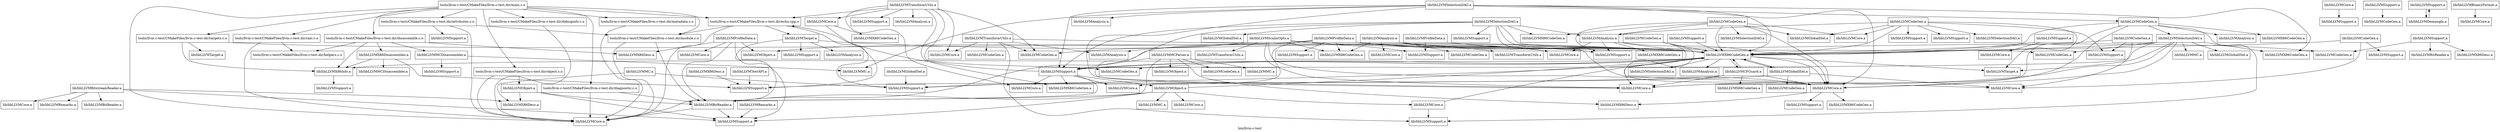 digraph "bin/llvm-c-test" {
	label="bin/llvm-c-test";

	Node0x55925152c318 [shape=record,shape=record,label="{tools/llvm-c-test/CMakeFiles/llvm-c-test.dir/attributes.c.o}"];
	Node0x55925152c318 -> Node0x559251540408;
	Node0x55925152c318 -> Node0x5592515388f0;
	Node0x55925152c318 -> Node0x55925153da30;
	Node0x559251540408 [shape=record,shape=record,label="{tools/llvm-c-test/CMakeFiles/llvm-c-test.dir/module.c.o}"];
	Node0x559251540408 -> Node0x5592515416b8;
	Node0x559251540408 -> Node0x5592515388f0;
	Node0x5592515388f0 [shape=record,shape=record,label="{lib/libLLVMCore.a}"];
	Node0x55925153da30 [shape=record,shape=record,label="{lib/libLLVMSupport.a}"];
	Node0x55925152d0e8 [shape=record,shape=record,label="{tools/llvm-c-test/CMakeFiles/llvm-c-test.dir/calc.c.o}"];
	Node0x55925152d0e8 -> Node0x559251530bd0;
	Node0x55925152d0e8 -> Node0x5592515388f0;
	Node0x559251530bd0 [shape=record,shape=record,label="{tools/llvm-c-test/CMakeFiles/llvm-c-test.dir/helpers.c.o}"];
	Node0x55925152e398 [shape=record,shape=record,label="{tools/llvm-c-test/CMakeFiles/llvm-c-test.dir/debuginfo.c.o}"];
	Node0x55925152e398 -> Node0x5592515388f0;
	Node0x55925152f308 [shape=record,shape=record,label="{tools/llvm-c-test/CMakeFiles/llvm-c-test.dir/diagnostic.c.o}"];
	Node0x55925152f308 -> Node0x5592515416b8;
	Node0x55925152f308 -> Node0x5592515388f0;
	Node0x5592515416b8 [shape=record,shape=record,label="{lib/libLLVMBitReader.a}"];
	Node0x5592515416b8 -> Node0x5592515388f0;
	Node0x5592515416b8 -> Node0x55925152e878;
	Node0x55925152e9b0 [shape=record,shape=record,label="{tools/llvm-c-test/CMakeFiles/llvm-c-test.dir/disassemble.c.o}"];
	Node0x55925152e9b0 -> Node0x559251530bd0;
	Node0x55925152e9b0 -> Node0x55925152c998;
	Node0x55925152e9b0 -> Node0x559251538068;
	Node0x55925152e9b0 -> Node0x55925153d418;
	Node0x55925152e9b0 -> Node0x55925153b6d8;
	Node0x55925152c998 [shape=record,shape=record,label="{lib/libLLVMX86Desc.a}"];
	Node0x559251538068 [shape=record,shape=record,label="{lib/libLLVMX86Disassembler.a}"];
	Node0x559251538068 -> Node0x55925153d418;
	Node0x559251538068 -> Node0x55925153a428;
	Node0x559251538068 -> Node0x559251541c00;
	Node0x55925153d418 [shape=record,shape=record,label="{lib/libLLVMX86Info.a}"];
	Node0x55925153d418 -> Node0x5592515368d8;
	Node0x55925153b6d8 [shape=record,shape=record,label="{lib/libLLVMMCDisassembler.a}"];
	Node0x55925153b6d8 -> Node0x5592515303b0;
	Node0x55925153b6d8 -> Node0x559251542e48;
	Node0x55925152fb90 [shape=record,shape=record,label="{tools/llvm-c-test/CMakeFiles/llvm-c-test.dir/echo.cpp.o}"];
	Node0x55925152fb90 -> Node0x559251540408;
	Node0x55925152fb90 -> Node0x5592515388f0;
	Node0x55925152fb90 -> Node0x55925152e468;
	Node0x55925152fb90 -> Node0x559251532770;
	Node0x55925152e468 [shape=record,shape=record,label="{lib/libLLVMSupport.a}"];
	Node0x559251532770 [shape=record,shape=record,label="{lib/libLLVMTarget.a}"];
	Node0x559251532770 -> Node0x55925153d7c0;
	Node0x559251532770 -> Node0x5592515388f0;
	Node0x559251532770 -> Node0x55925152f5e0;
	Node0x559251532770 -> Node0x55925152cda8;
	Node0x55925153fab0 [shape=record,shape=record,label="{tools/llvm-c-test/CMakeFiles/llvm-c-test.dir/main.c.o}"];
	Node0x55925153fab0 -> Node0x55925152c318;
	Node0x55925153fab0 -> Node0x55925152d0e8;
	Node0x55925153fab0 -> Node0x55925152e398;
	Node0x55925153fab0 -> Node0x55925152f308;
	Node0x55925153fab0 -> Node0x55925152e9b0;
	Node0x55925153fab0 -> Node0x55925152fb90;
	Node0x55925153fab0 -> Node0x559251540408;
	Node0x55925153fab0 -> Node0x559251540e98;
	Node0x55925153fab0 -> Node0x55925153aaa8;
	Node0x55925153fab0 -> Node0x55925153b400;
	Node0x55925153fab0 -> Node0x5592515388f0;
	Node0x559251540e98 [shape=record,shape=record,label="{tools/llvm-c-test/CMakeFiles/llvm-c-test.dir/metadata.c.o}"];
	Node0x559251540e98 -> Node0x5592515388f0;
	Node0x55925153aaa8 [shape=record,shape=record,label="{tools/llvm-c-test/CMakeFiles/llvm-c-test.dir/object.c.o}"];
	Node0x55925153aaa8 -> Node0x5592515388f0;
	Node0x55925153aaa8 -> Node0x559251538000;
	Node0x55925153b400 [shape=record,shape=record,label="{tools/llvm-c-test/CMakeFiles/llvm-c-test.dir/targets.c.o}"];
	Node0x55925153b400 -> Node0x55925153d7c0;
	Node0x55925153b400 -> Node0x55925153d418;
	Node0x55925153b400 -> Node0x55925153f568;
	Node0x559251538000 [shape=record,shape=record,label="{lib/libLLVMObject.a}"];
	Node0x559251538000 -> Node0x5592515416b8;
	Node0x559251538000 -> Node0x5592515438d8;
	Node0x559251538000 -> Node0x55925152e878;
	Node0x55925153d7c0 [shape=record,shape=record,label="{lib/libLLVMX86CodeGen.a}"];
	Node0x55925153d7c0 -> Node0x5592515384e0;
	Node0x55925153d7c0 -> Node0x55925153d418;
	Node0x55925153d7c0 -> Node0x559251538c98;
	Node0x55925153d7c0 -> Node0x55925153ce68;
	Node0x55925153d7c0 -> Node0x55925153ec10;
	Node0x55925153d7c0 -> Node0x55925153e5f8;
	Node0x55925153d7c0 -> Node0x55925153cbf8;
	Node0x55925153d7c0 -> Node0x5592515391e0;
	Node0x55925153d7c0 -> Node0x55925152ca00;
	Node0x55925153d7c0 -> Node0x559251544298;
	Node0x55925153f568 [shape=record,shape=record,label="{lib/libLLVMTarget.a}"];
	Node0x5592515384e0 [shape=record,shape=record,label="{lib/libLLVMCore.a}"];
	Node0x5592515384e0 -> Node0x559251538548;
	Node0x5592515384e0 -> Node0x55925152bf08;
	Node0x5592515384e0 -> Node0x5592515308f8;
	Node0x559251538c98 [shape=record,shape=record,label="{lib/libLLVMCore.a}"];
	Node0x55925153ce68 [shape=record,shape=record,label="{lib/libLLVMSupport.a}"];
	Node0x55925153ce68 -> Node0x55925152fb90;
	Node0x55925153ce68 -> Node0x55925153d7c0;
	Node0x55925153ce68 -> Node0x5592515416b8;
	Node0x55925153ce68 -> Node0x55925153c1d0;
	Node0x55925153ce68 -> Node0x559251539cd8;
	Node0x55925153ce68 -> Node0x55925153af88;
	Node0x55925153ce68 -> Node0x559251537d90;
	Node0x55925153ec10 [shape=record,shape=record,label="{lib/libLLVMTarget.a}"];
	Node0x55925153e5f8 [shape=record,shape=record,label="{lib/libLLVMGlobalISel.a}"];
	Node0x55925153e5f8 -> Node0x55925153d7c0;
	Node0x55925153e5f8 -> Node0x559251536940;
	Node0x55925153e5f8 -> Node0x55925152e468;
	Node0x55925153e5f8 -> Node0x5592515422e8;
	Node0x55925153cbf8 [shape=record,shape=record,label="{lib/libLLVMSelectionDAG.a}"];
	Node0x5592515391e0 [shape=record,shape=record,label="{lib/libLLVMCodeGen.a}"];
	Node0x55925152ca00 [shape=record,shape=record,label="{lib/libLLVMAnalysis.a}"];
	Node0x559251544298 [shape=record,shape=record,label="{lib/libLLVMCFGuard.a}"];
	Node0x559251544298 -> Node0x55925153d7c0;
	Node0x559251544298 -> Node0x5592515384e0;
	Node0x559251544298 -> Node0x559251544508;
	Node0x559251544298 -> Node0x559251538c98;
	Node0x559251544298 -> Node0x559251541c00;
	Node0x55925152c110 [shape=record,shape=record,label="{lib/libLLVMX86Desc.a}"];
	Node0x55925152c110 -> Node0x559251541c00;
	Node0x559251541c00 [shape=record,shape=record,label="{lib/libLLVMSupport.a}"];
	Node0x55925153a428 [shape=record,shape=record,label="{lib/libLLVMMCDisassembler.a}"];
	Node0x5592515368d8 [shape=record,shape=record,label="{lib/libLLVMSupport.a}"];
	Node0x55925152e878 [shape=record,shape=record,label="{lib/libLLVMSupport.a}"];
	Node0x559251538548 [shape=record,shape=record,label="{lib/libLLVMX86CodeGen.a}"];
	Node0x55925152bf08 [shape=record,shape=record,label="{lib/libLLVMX86Desc.a}"];
	Node0x5592515308f8 [shape=record,shape=record,label="{lib/libLLVMSupport.a}"];
	Node0x5592515303b0 [shape=record,shape=record,label="{lib/libLLVMSupport.a}"];
	Node0x559251542e48 [shape=record,shape=record,label="{lib/libLLVMMC.a}"];
	Node0x5592515438d8 [shape=record,shape=record,label="{lib/libLLVMX86Desc.a}"];
	Node0x559251538750 [shape=record,shape=record,label="{lib/libLLVMCore.a}"];
	Node0x559251538750 -> Node0x55925153d7c0;
	Node0x559251538750 -> Node0x55925153fec0;
	Node0x55925153fec0 [shape=record,shape=record,label="{lib/libLLVMSupport.a}"];
	Node0x559251537d90 [shape=record,shape=record,label="{lib/libLLVMObject.a}"];
	Node0x559251537d90 -> Node0x55925153d7c0;
	Node0x559251537d90 -> Node0x5592515416b8;
	Node0x559251537d90 -> Node0x559251539588;
	Node0x559251537d90 -> Node0x559251538750;
	Node0x559251537d90 -> Node0x55925152e878;
	Node0x559251537d90 -> Node0x559251542eb0;
	Node0x559251539588 [shape=record,shape=record,label="{lib/libLLVMCore.a}"];
	Node0x559251542eb0 [shape=record,shape=record,label="{lib/libLLVMMC.a}"];
	Node0x55925153c1d0 [shape=record,shape=record,label="{lib/libLLVMCore.a}"];
	Node0x559251539cd8 [shape=record,shape=record,label="{lib/libLLVMX86CodeGen.a}"];
	Node0x55925153af88 [shape=record,shape=record,label="{lib/libLLVMCore.a}"];
	Node0x55925152f5e0 [shape=record,shape=record,label="{lib/libLLVMSupport.a}"];
	Node0x55925152cda8 [shape=record,shape=record,label="{lib/libLLVMAnalysis.a}"];
	Node0x559251536940 [shape=record,shape=record,label="{lib/libLLVMCore.a}"];
	Node0x5592515422e8 [shape=record,shape=record,label="{lib/libLLVMCodeGen.a}"];
	Node0x55925152f648 [shape=record,shape=record,label="{lib/libLLVMGlobalISel.a}"];
	Node0x55925152f648 -> Node0x55925152e468;
	Node0x55925153f840 [shape=record,shape=record,label="{lib/libLLVMSelectionDAG.a}"];
	Node0x55925153f840 -> Node0x55925153d7c0;
	Node0x55925153f840 -> Node0x5592515384e0;
	Node0x55925153f840 -> Node0x559251542fe8;
	Node0x55925153f840 -> Node0x559251538c98;
	Node0x55925153f840 -> Node0x55925153ce68;
	Node0x55925153f840 -> Node0x55925153cc60;
	Node0x55925153f840 -> Node0x55925153e800;
	Node0x55925153f840 -> Node0x559251541378;
	Node0x55925153f840 -> Node0x559251543c18;
	Node0x559251542fe8 [shape=record,shape=record,label="{lib/libLLVMX86CodeGen.a}"];
	Node0x55925153cc60 [shape=record,shape=record,label="{lib/libLLVMGlobalISel.a}"];
	Node0x55925153e800 [shape=record,shape=record,label="{lib/libLLVMSupport.a}"];
	Node0x559251541378 [shape=record,shape=record,label="{lib/libLLVMCodeGen.a}"];
	Node0x559251543c18 [shape=record,shape=record,label="{lib/libLLVMAnalysis.a}"];
	Node0x559251543c18 -> Node0x55925153d7c0;
	Node0x559251543c18 -> Node0x5592515384e0;
	Node0x559251543c18 -> Node0x55925153eee8;
	Node0x559251543c18 -> Node0x559251533748;
	Node0x559251543c18 -> Node0x55925153b878;
	Node0x559251540bc0 [shape=record,shape=record,label="{lib/libLLVMSelectionDAG.a}"];
	Node0x559251540bc0 -> Node0x55925153d7c0;
	Node0x559251540bc0 -> Node0x5592515384e0;
	Node0x559251540bc0 -> Node0x559251543390;
	Node0x559251540bc0 -> Node0x559251538c98;
	Node0x559251540bc0 -> Node0x55925153ce68;
	Node0x559251540bc0 -> Node0x55925153a8a0;
	Node0x559251540bc0 -> Node0x55925152cc08;
	Node0x559251540bc0 -> Node0x559251542e48;
	Node0x559251543390 [shape=record,shape=record,label="{lib/libLLVMX86CodeGen.a}"];
	Node0x55925153a8a0 [shape=record,shape=record,label="{lib/libLLVMCodeGen.a}"];
	Node0x55925153a8a0 -> Node0x55925153d7c0;
	Node0x55925153a8a0 -> Node0x5592515384e0;
	Node0x55925153a8a0 -> Node0x559251538e38;
	Node0x55925153a8a0 -> Node0x559251538c98;
	Node0x55925153a8a0 -> Node0x55925153fec0;
	Node0x55925153a8a0 -> Node0x55925153a288;
	Node0x55925153a8a0 -> Node0x5592515356f8;
	Node0x55925152cc08 [shape=record,shape=record,label="{lib/libLLVMAnalysis.a}"];
	Node0x55925153ab78 [shape=record,shape=record,label="{lib/libLLVMCore.a}"];
	Node0x55925153ab78 -> Node0x55925152af98;
	Node0x55925152af98 [shape=record,shape=record,label="{lib/libLLVMSupport.a}"];
	Node0x55925153a288 [shape=record,shape=record,label="{lib/libLLVMSelectionDAG.a}"];
	Node0x55925153a288 -> Node0x55925153d7c0;
	Node0x55925153a288 -> Node0x5592515384e0;
	Node0x55925153a288 -> Node0x559251543390;
	Node0x55925153a288 -> Node0x559251538c98;
	Node0x55925153a288 -> Node0x55925153ce68;
	Node0x55925153a288 -> Node0x55925153ec10;
	Node0x55925153a288 -> Node0x55925153d348;
	Node0x55925153a288 -> Node0x559251541378;
	Node0x55925153a288 -> Node0x559251542d10;
	Node0x55925153d348 [shape=record,shape=record,label="{lib/libLLVMGlobalISel.a}"];
	Node0x559251542d10 [shape=record,shape=record,label="{lib/libLLVMMC.a}"];
	Node0x559251538e38 [shape=record,shape=record,label="{lib/libLLVMX86CodeGen.a}"];
	Node0x5592515356f8 [shape=record,shape=record,label="{lib/libLLVMAnalysis.a}"];
	Node0x55925152b000 [shape=record,shape=record,label="{lib/libLLVMCodeGen.a}"];
	Node0x55925152b000 -> Node0x55925153d7c0;
	Node0x55925152b000 -> Node0x559251536940;
	Node0x55925152b000 -> Node0x55925152e468;
	Node0x559251540470 [shape=record,shape=record,label="{lib/libLLVMSupport.a}"];
	Node0x559251540470 -> Node0x55925153d7c0;
	Node0x559251540678 [shape=record,shape=record,label="{lib/libLLVMCodeGen.a}"];
	Node0x559251540678 -> Node0x55925153d7c0;
	Node0x559251540678 -> Node0x559251536940;
	Node0x559251540678 -> Node0x559251539ee0;
	Node0x559251539ee0 [shape=record,shape=record,label="{lib/libLLVMSupport.a}"];
	Node0x5592515301a8 [shape=record,shape=record,label="{lib/libLLVMSupport.a}"];
	Node0x5592515301a8 -> Node0x5592515444a0;
	Node0x5592515301a8 -> Node0x559251542d78;
	Node0x5592515301a8 -> Node0x55925153b810;
	Node0x5592515444a0 [shape=record,shape=record,label="{lib/libLLVMBitReader.a}"];
	Node0x559251542d78 [shape=record,shape=record,label="{lib/libLLVMX86Desc.a}"];
	Node0x55925153b810 [shape=record,shape=record,label="{lib/libLLVMCodeGen.a}"];
	Node0x55925152ccd8 [shape=record,shape=record,label="{lib/libLLVMCodeGen.a}"];
	Node0x55925152ccd8 -> Node0x55925153d7c0;
	Node0x55925152ccd8 -> Node0x559251536940;
	Node0x55925152ccd8 -> Node0x5592515406e0;
	Node0x5592515406e0 [shape=record,shape=record,label="{lib/libLLVMSupport.a}"];
	Node0x559251531118 [shape=record,shape=record,label="{lib/libLLVMSupport.a}"];
	Node0x559251531118 -> Node0x55925153d7c0;
	Node0x559251531118 -> Node0x559251537028;
	Node0x559251537028 [shape=record,shape=record,label="{lib/libLLVMCore.a}"];
	Node0x559251531590 [shape=record,shape=record,label="{lib/libLLVMCodeGen.a}"];
	Node0x559251531590 -> Node0x55925153d7c0;
	Node0x559251531590 -> Node0x55925153c440;
	Node0x559251531590 -> Node0x559251539ee0;
	Node0x559251531590 -> Node0x55925153ec10;
	Node0x559251531590 -> Node0x559251538dd0;
	Node0x559251531590 -> Node0x559251530070;
	Node0x559251531590 -> Node0x559251535898;
	Node0x559251531590 -> Node0x559251538fd8;
	Node0x559251531590 -> Node0x559251543c18;
	Node0x55925153c440 [shape=record,shape=record,label="{lib/libLLVMCore.a}"];
	Node0x559251538dd0 [shape=record,shape=record,label="{lib/libLLVMGlobalISel.a}"];
	Node0x559251530070 [shape=record,shape=record,label="{lib/libLLVMSupport.a}"];
	Node0x559251535898 [shape=record,shape=record,label="{lib/libLLVMSelectionDAG.a}"];
	Node0x559251538fd8 [shape=record,shape=record,label="{lib/libLLVMSupport.a}"];
	Node0x55925152edc0 [shape=record,shape=record,label="{lib/libLLVMSupport.a}"];
	Node0x55925152edc0 -> Node0x55925152c380;
	Node0x55925152c380 [shape=record,shape=record,label="{lib/libLLVMCodeGen.a}"];
	Node0x55925152f098 [shape=record,shape=record,label="{lib/libLLVMCodeGen.a}"];
	Node0x55925152f098 -> Node0x55925153d7c0;
	Node0x55925152f098 -> Node0x5592515384e0;
	Node0x55925152f098 -> Node0x559251542fe8;
	Node0x55925152f098 -> Node0x55925153c440;
	Node0x55925152f098 -> Node0x55925153b878;
	Node0x55925152f098 -> Node0x559251538dd0;
	Node0x55925152f098 -> Node0x559251542898;
	Node0x55925152f098 -> Node0x559251543c18;
	Node0x55925153b878 [shape=record,shape=record,label="{lib/libLLVMSupport.a}"];
	Node0x559251542898 [shape=record,shape=record,label="{lib/libLLVMSelectionDAG.a}"];
	Node0x55925152c728 [shape=record,shape=record,label="{lib/libLLVMScalarOpts.a}"];
	Node0x55925152c728 -> Node0x55925153d7c0;
	Node0x55925152c728 -> Node0x5592515384e0;
	Node0x55925152c728 -> Node0x559251538618;
	Node0x55925152c728 -> Node0x559251538c98;
	Node0x55925152c728 -> Node0x559251544368;
	Node0x55925152c728 -> Node0x55925153d8f8;
	Node0x55925152c728 -> Node0x55925152a918;
	Node0x55925152c728 -> Node0x55925152dde8;
	Node0x559251538618 [shape=record,shape=record,label="{lib/libLLVMX86CodeGen.a}"];
	Node0x559251544368 [shape=record,shape=record,label="{lib/libLLVMCodeGen.a}"];
	Node0x55925153d8f8 [shape=record,shape=record,label="{lib/libLLVMSupport.a}"];
	Node0x55925152a918 [shape=record,shape=record,label="{lib/libLLVMTransformUtils.a}"];
	Node0x55925152dde8 [shape=record,shape=record,label="{lib/libLLVMAnalysis.a}"];
	Node0x559251541b98 [shape=record,shape=record,label="{lib/libLLVMTransformUtils.a}"];
	Node0x559251541b98 -> Node0x55925152fb90;
	Node0x559251541b98 -> Node0x55925153a838;
	Node0x559251541b98 -> Node0x559251539cd8;
	Node0x559251541b98 -> Node0x55925153af88;
	Node0x559251541b98 -> Node0x559251544368;
	Node0x559251541b98 -> Node0x55925152b6e8;
	Node0x559251541b98 -> Node0x5592515391e0;
	Node0x559251541b98 -> Node0x559251540f68;
	Node0x559251541b98 -> Node0x55925152c2b0;
	Node0x55925153a838 [shape=record,shape=record,label="{lib/libLLVMCore.a}"];
	Node0x55925152b6e8 [shape=record,shape=record,label="{lib/libLLVMSupport.a}"];
	Node0x559251540f68 [shape=record,shape=record,label="{lib/libLLVMCore.a}"];
	Node0x559251540f68 -> Node0x55925153d828;
	Node0x559251540f68 -> Node0x559251541c00;
	Node0x55925152c2b0 [shape=record,shape=record,label="{lib/libLLVMAnalysis.a}"];
	Node0x55925153d828 [shape=record,shape=record,label="{lib/libLLVMX86CodeGen.a}"];
	Node0x55925153fb18 [shape=record,shape=record,label="{lib/libLLVMTransformUtils.a}"];
	Node0x55925153fb18 -> Node0x55925153d7c0;
	Node0x55925153fb18 -> Node0x55925153a838;
	Node0x55925153fb18 -> Node0x559251544368;
	Node0x55925153fb18 -> Node0x55925153fec0;
	Node0x55925153fb18 -> Node0x55925152f510;
	Node0x55925153fb18 -> Node0x55925152dde8;
	Node0x55925152f510 [shape=record,shape=record,label="{lib/libLLVMCodeGen.a}"];
	Node0x55925153eee8 [shape=record,shape=record,label="{lib/libLLVMX86CodeGen.a}"];
	Node0x559251533748 [shape=record,shape=record,label="{lib/libLLVMCore.a}"];
	Node0x55925152c0a8 [shape=record,shape=record,label="{lib/libLLVMAnalysis.a}"];
	Node0x55925152c0a8 -> Node0x55925153d7c0;
	Node0x55925152c0a8 -> Node0x559251537b20;
	Node0x55925152c0a8 -> Node0x559251538618;
	Node0x55925152c0a8 -> Node0x559251533748;
	Node0x55925152c0a8 -> Node0x55925153b878;
	Node0x55925152c0a8 -> Node0x559251536d50;
	Node0x55925152c0a8 -> Node0x55925152f9f0;
	Node0x559251537b20 [shape=record,shape=record,label="{lib/libLLVMCore.a}"];
	Node0x559251536d50 [shape=record,shape=record,label="{lib/libLLVMCodeGen.a}"];
	Node0x55925152f9f0 [shape=record,shape=record,label="{lib/libLLVMTransformUtils.a}"];
	Node0x55925152f6b0 [shape=record,shape=record,label="{lib/libLLVMMCParser.a}"];
	Node0x55925152f6b0 -> Node0x5592515416b8;
	Node0x55925152f6b0 -> Node0x55925152bf08;
	Node0x55925152f6b0 -> Node0x559251539040;
	Node0x55925152f6b0 -> Node0x55925153ce68;
	Node0x55925152f6b0 -> Node0x559251544230;
	Node0x55925152f6b0 -> Node0x559251543f58;
	Node0x559251539040 [shape=record,shape=record,label="{lib/libLLVMObject.a}"];
	Node0x559251544230 [shape=record,shape=record,label="{lib/libLLVMCodeGen.a}"];
	Node0x559251543f58 [shape=record,shape=record,label="{lib/libLLVMMC.a}"];
	Node0x559251540b58 [shape=record,shape=record,label="{lib/libLLVMTextAPI.a}"];
	Node0x559251540b58 -> Node0x559251541c00;
	Node0x559251535f18 [shape=record,shape=record,label="{lib/libLLVMProfileData.a}"];
	Node0x559251535f18 -> Node0x55925153d7c0;
	Node0x559251535f18 -> Node0x5592515416b8;
	Node0x559251535f18 -> Node0x55925153c1d0;
	Node0x559251535f18 -> Node0x559251538618;
	Node0x559251535f18 -> Node0x559251533748;
	Node0x559251535f18 -> Node0x559251533610;
	Node0x559251535f18 -> Node0x55925153b878;
	Node0x559251535f18 -> Node0x55925153b810;
	Node0x559251535f18 -> Node0x559251536ce8;
	Node0x559251533610 [shape=record,shape=record,label="{lib/libLLVMObject.a}"];
	Node0x559251536ce8 [shape=record,shape=record,label="{lib/libLLVMSupport.a}"];
	Node0x559251531798 [shape=record,shape=record,label="{lib/libLLVMProfileData.a}"];
	Node0x559251531798 -> Node0x5592515416b8;
	Node0x559251531798 -> Node0x55925152c998;
	Node0x559251531798 -> Node0x559251535628;
	Node0x559251531798 -> Node0x559251533610;
	Node0x559251531798 -> Node0x55925152e878;
	Node0x559251535628 [shape=record,shape=record,label="{lib/libLLVMCore.a}"];
	Node0x559251532708 [shape=record,shape=record,label="{lib/libLLVMSupport.a}"];
	Node0x559251532708 -> Node0x559251542de0;
	Node0x559251542de0 [shape=record,shape=record,label="{lib/libLLVMDemangle.a}"];
	Node0x559251542de0 -> Node0x559251532708;
	Node0x559251532f90 [shape=record,shape=record,label="{lib/libLLVMProfileData.a}"];
	Node0x559251532f90 -> Node0x55925153d7c0;
	Node0x559251532f90 -> Node0x55925153d8f8;
	Node0x559251544508 [shape=record,shape=record,label="{lib/libLLVMX86CodeGen.a}"];
	Node0x559251543808 [shape=record,shape=record,label="{lib/libLLVMRemarks.a}"];
	Node0x559251543808 -> Node0x55925152e878;
	Node0x5592515309c8 [shape=record,shape=record,label="{lib/libLLVMBitstreamReader.a}"];
	Node0x5592515309c8 -> Node0x5592515439a8;
	Node0x5592515309c8 -> Node0x5592515438d8;
	Node0x5592515309c8 -> Node0x559251532158;
	Node0x5592515309c8 -> Node0x55925152e878;
	Node0x5592515309c8 -> Node0x559251542690;
	Node0x5592515439a8 [shape=record,shape=record,label="{lib/libLLVMBitReader.a}"];
	Node0x559251532158 [shape=record,shape=record,label="{lib/libLLVMCore.a}"];
	Node0x559251542690 [shape=record,shape=record,label="{lib/libLLVMRemarks.a}"];
	Node0x559251530418 [shape=record,shape=record,label="{lib/libLLVMMC.a}"];
	Node0x559251530418 -> Node0x5592515438d8;
	Node0x559251530418 -> Node0x55925152e468;
	Node0x559251539c70 [shape=record,shape=record,label="{lib/libLLVMBinaryFormat.a}"];
	Node0x559251539c70 -> Node0x559251537d28;
	Node0x559251537d28 [shape=record,shape=record,label="{lib/libLLVMCore.a}"];
}
